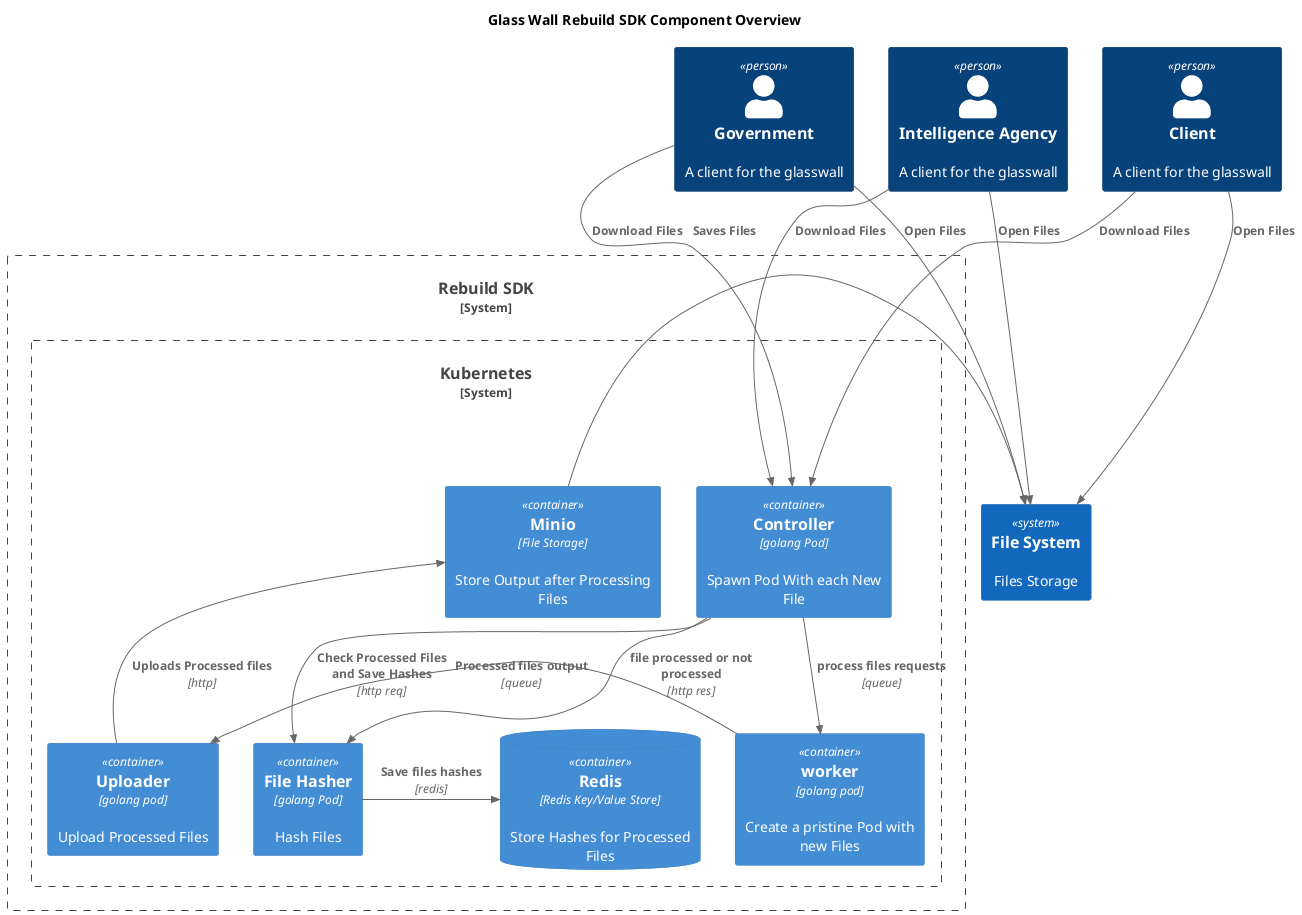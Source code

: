 @startuml
!include <c4/C4_Context.puml>
!include <c4/C4_Container.puml>

title Glass Wall Rebuild SDK Component Overview

together {
    Person(intelligence_agency, Intelligence Agency, "A client for the glasswall")
    Person(government, Government, "A client for the glasswall")
    Person(client, Client, "A client for the glasswall")
}

System(filesystem, "File System", "Files Storage")

System_Boundary(c1, "Rebuild SDK") {
    System_Boundary(c2, "Kubernetes") {
        together {
            Container(controller, Controller, "golang Pod", "Spawn Pod With each New File")
            Container(minio, Minio, "File Storage", "Store Output after Processing Files")
        }
        Container(worker, worker, "golang pod", "Create a pristine Pod with new Files")
        Container(uploader, Uploader, "golang pod", "Upload Processed Files")
        together {
            Container(file_hasher, File Hasher, "golang Pod", "Hash Files")
            ContainerDb(redis, Redis, "Redis Key/Value Store", "Store Hashes for Processed Files")
        }
    }
}

Rel_Down(client, controller, "Download Files")
Rel_Neighbor(government, controller, "Download Files")
Rel_Down(intelligence_agency, controller, "Download Files")

Rel(controller,  file_hasher, "Check Processed Files and Save Hashes", "http req")
Rel_Back(file_hasher, controller, "file processed or not processed", "http res")
Rel_Left(file_hasher,  redis, "Save files hashes", "redis")
Rel_D(controller,  worker, "process files requests", "queue")
Rel_Left(worker,  uploader, "Processed files output", "queue")

Rel_Up(uploader, minio, "Uploads Processed files", "http")

Rel_Down(client, filesystem, "Open Files")
Rel_Down(government, filesystem, "Open Files")
Rel_Down(intelligence_agency, filesystem, "Open Files")

Rel_Right(minio, filesystem, "Saves Files")
@enduml
